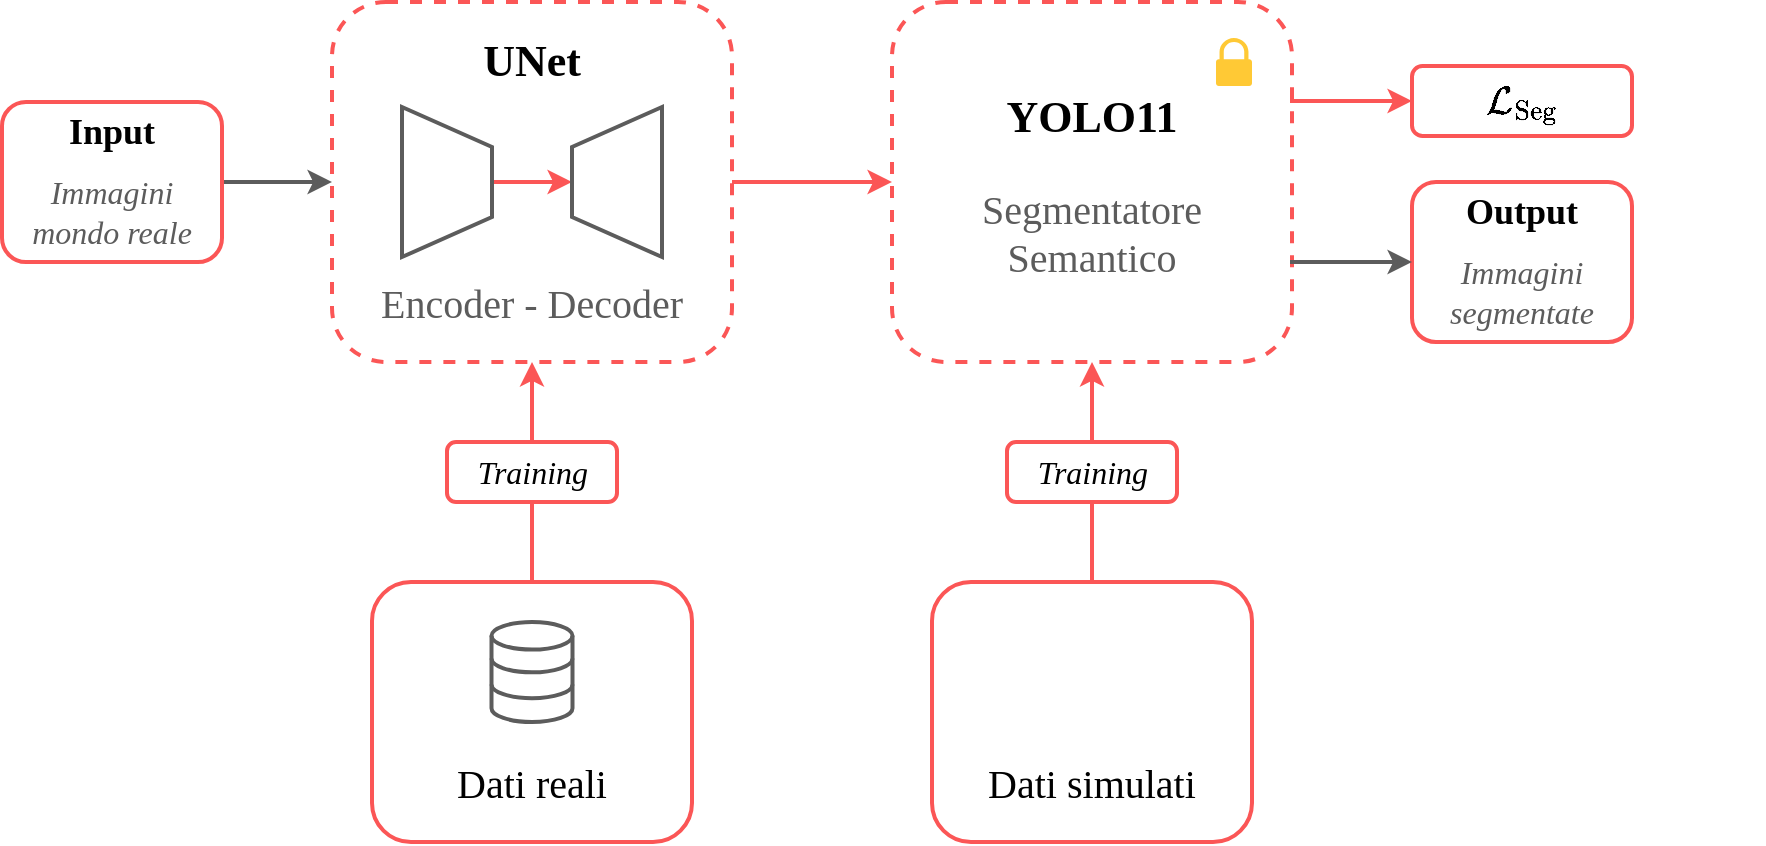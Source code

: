 <mxfile version="26.0.4">
  <diagram name="Page-1" id="28Tg4gX-hNRc7rQRmmWM">
    <mxGraphModel dx="182" dy="112" grid="1" gridSize="10" guides="1" tooltips="1" connect="1" arrows="1" fold="1" page="1" pageScale="1" pageWidth="850" pageHeight="1100" math="1" shadow="0">
      <root>
        <mxCell id="0" />
        <mxCell id="1" parent="0" />
        <mxCell id="sKd0x-B3Wk1eNcuhRph2-1" value="" style="rounded=1;whiteSpace=wrap;html=1;dashed=1;labelBorderColor=none;strokeWidth=2;strokeColor=light-dark(#FB5656,#EDEDED);" parent="1" vertex="1">
          <mxGeometry x="465" y="190" width="200" height="180" as="geometry" />
        </mxCell>
        <mxCell id="sKd0x-B3Wk1eNcuhRph2-2" value="Segmentatore Semantico" style="text;html=1;align=center;verticalAlign=middle;whiteSpace=wrap;rounded=0;fontSize=20;fontFamily=Computer Modern;fontColor=light-dark(#5C5C5C,#EDEDED);" parent="1" vertex="1">
          <mxGeometry x="495" y="280" width="140" height="50" as="geometry" />
        </mxCell>
        <mxCell id="lngn1gzzgq_zDYMkG9Nx-1" value="YOLO11" style="text;html=1;align=center;verticalAlign=middle;whiteSpace=wrap;rounded=0;fontSize=22;fontFamily=Computer Modern;fontStyle=1" parent="1" vertex="1">
          <mxGeometry x="495" y="232.5" width="140" height="30" as="geometry" />
        </mxCell>
        <mxCell id="lngn1gzzgq_zDYMkG9Nx-3" value="" style="sketch=0;pointerEvents=1;shadow=0;dashed=0;html=1;strokeColor=none;labelPosition=center;verticalLabelPosition=bottom;verticalAlign=top;outlineConnect=0;align=center;shape=mxgraph.office.security.lock_protected;fillColor=#FFC935;" parent="1" vertex="1">
          <mxGeometry x="627" y="208" width="18" height="24" as="geometry" />
        </mxCell>
        <mxCell id="lngn1gzzgq_zDYMkG9Nx-13" style="edgeStyle=orthogonalEdgeStyle;rounded=0;orthogonalLoop=1;jettySize=auto;html=1;entryX=0.5;entryY=1;entryDx=0;entryDy=0;strokeWidth=2;strokeColor=#FB5656;" parent="1" source="lngn1gzzgq_zDYMkG9Nx-11" target="sKd0x-B3Wk1eNcuhRph2-1" edge="1">
          <mxGeometry relative="1" as="geometry" />
        </mxCell>
        <mxCell id="lngn1gzzgq_zDYMkG9Nx-11" value="" style="rounded=1;whiteSpace=wrap;html=1;strokeColor=light-dark(#FB5656,#EDEDED);strokeWidth=2;align=center;verticalAlign=middle;fontFamily=Helvetica;fontSize=12;fontColor=default;labelBorderColor=none;fillColor=default;" parent="1" vertex="1">
          <mxGeometry x="485" y="480" width="160" height="130" as="geometry" />
        </mxCell>
        <mxCell id="lngn1gzzgq_zDYMkG9Nx-10" value="Dati simulati" style="text;html=1;align=center;verticalAlign=middle;whiteSpace=wrap;rounded=0;fontSize=20;fontFamily=Computer Modern;fontColor=light-dark(#000000,#EDEDED);" parent="1" vertex="1">
          <mxGeometry x="494.99" y="560" width="140" height="40" as="geometry" />
        </mxCell>
        <mxCell id="lngn1gzzgq_zDYMkG9Nx-8" value="Training" style="text;align=center;verticalAlign=middle;rounded=1;strokeColor=#FB5656;whiteSpace=wrap;labelBackgroundColor=default;horizontal=1;glass=0;shadow=0;strokeWidth=2;fillColor=default;fontFamily=Computer Modern;fontSize=16;fontStyle=2" parent="1" vertex="1">
          <mxGeometry x="522.5" y="410" width="85" height="30" as="geometry" />
        </mxCell>
        <mxCell id="WqyHdUrMjp-XTAPlBZOc-2" style="edgeStyle=orthogonalEdgeStyle;rounded=0;orthogonalLoop=1;jettySize=auto;html=1;entryX=0.995;entryY=0.275;entryDx=0;entryDy=0;strokeColor=#FB5656;strokeWidth=2;align=center;verticalAlign=middle;fontFamily=Helvetica;fontSize=11;fontColor=default;labelBackgroundColor=default;endArrow=none;startArrow=classic;startFill=1;endFill=0;entryPerimeter=0;" parent="1" source="lngn1gzzgq_zDYMkG9Nx-15" target="sKd0x-B3Wk1eNcuhRph2-1" edge="1">
          <mxGeometry relative="1" as="geometry" />
        </mxCell>
        <mxCell id="lngn1gzzgq_zDYMkG9Nx-15" value="$$\mathcal{L}_{\text{Seg}}$$" style="text;align=center;verticalAlign=middle;rounded=1;strokeColor=#FB5656;whiteSpace=wrap;labelBackgroundColor=none;horizontal=1;glass=0;shadow=0;strokeWidth=2;fillColor=default;fontFamily=Computer Modern;fontSize=19;fontColor=default;" parent="1" vertex="1">
          <mxGeometry x="725" y="222" width="110" height="35" as="geometry" />
        </mxCell>
        <mxCell id="lngn1gzzgq_zDYMkG9Nx-27" value="" style="rounded=1;whiteSpace=wrap;html=1;dashed=1;labelBorderColor=none;strokeWidth=2;strokeColor=light-dark(#FB5656,#EDEDED);" parent="1" vertex="1">
          <mxGeometry x="185" y="190" width="200" height="180" as="geometry" />
        </mxCell>
        <mxCell id="lngn1gzzgq_zDYMkG9Nx-28" style="edgeStyle=orthogonalEdgeStyle;rounded=0;orthogonalLoop=1;jettySize=auto;html=1;entryX=0.5;entryY=0;entryDx=0;entryDy=0;strokeColor=#FB5656;strokeWidth=2;align=center;verticalAlign=middle;fontFamily=Helvetica;fontSize=11;fontColor=default;labelBackgroundColor=default;endArrow=classic;" parent="1" source="lngn1gzzgq_zDYMkG9Nx-24" target="lngn1gzzgq_zDYMkG9Nx-25" edge="1">
          <mxGeometry relative="1" as="geometry" />
        </mxCell>
        <mxCell id="lngn1gzzgq_zDYMkG9Nx-24" value="" style="shape=trapezoid;perimeter=trapezoidPerimeter;whiteSpace=wrap;html=1;fixedSize=1;rotation=90;strokeWidth=2;fontColor=#5C5C5C;strokeColor=#5C5C5C;" parent="1" vertex="1">
          <mxGeometry x="205" y="257.5" width="75" height="45" as="geometry" />
        </mxCell>
        <mxCell id="lngn1gzzgq_zDYMkG9Nx-25" value="" style="shape=trapezoid;perimeter=trapezoidPerimeter;whiteSpace=wrap;html=1;fixedSize=1;rotation=-90;strokeWidth=2;fontColor=#5C5C5C;strokeColor=#5C5C5C;" parent="1" vertex="1">
          <mxGeometry x="290" y="257.5" width="75" height="45" as="geometry" />
        </mxCell>
        <mxCell id="lngn1gzzgq_zDYMkG9Nx-30" value="UNet" style="text;html=1;align=center;verticalAlign=middle;whiteSpace=wrap;rounded=0;fontSize=22;fontFamily=Computer Modern;fontStyle=1" parent="1" vertex="1">
          <mxGeometry x="215" y="200" width="140" height="40" as="geometry" />
        </mxCell>
        <mxCell id="lngn1gzzgq_zDYMkG9Nx-32" value="Encoder - Decoder" style="text;html=1;align=center;verticalAlign=middle;whiteSpace=wrap;rounded=0;fontSize=20;fontFamily=Computer Modern;fontColor=light-dark(#5C5C5C,#EDEDED);" parent="1" vertex="1">
          <mxGeometry x="205" y="320" width="160" height="40" as="geometry" />
        </mxCell>
        <mxCell id="lngn1gzzgq_zDYMkG9Nx-29" style="edgeStyle=orthogonalEdgeStyle;rounded=0;orthogonalLoop=1;jettySize=auto;html=1;entryX=0;entryY=0.5;entryDx=0;entryDy=0;strokeColor=#FB5656;strokeWidth=2;align=center;verticalAlign=middle;fontFamily=Helvetica;fontSize=11;fontColor=default;labelBackgroundColor=default;endArrow=classic;exitX=1;exitY=0.5;exitDx=0;exitDy=0;" parent="1" source="lngn1gzzgq_zDYMkG9Nx-27" target="sKd0x-B3Wk1eNcuhRph2-1" edge="1">
          <mxGeometry relative="1" as="geometry">
            <mxPoint x="355" y="280" as="sourcePoint" />
          </mxGeometry>
        </mxCell>
        <mxCell id="lngn1gzzgq_zDYMkG9Nx-37" style="edgeStyle=orthogonalEdgeStyle;rounded=0;orthogonalLoop=1;jettySize=auto;html=1;entryX=0.5;entryY=1;entryDx=0;entryDy=0;strokeColor=#FB5656;strokeWidth=2;align=center;verticalAlign=middle;fontFamily=Helvetica;fontSize=11;fontColor=default;labelBackgroundColor=default;endArrow=classic;" parent="1" source="lngn1gzzgq_zDYMkG9Nx-33" target="lngn1gzzgq_zDYMkG9Nx-27" edge="1">
          <mxGeometry relative="1" as="geometry" />
        </mxCell>
        <mxCell id="lngn1gzzgq_zDYMkG9Nx-33" value="" style="rounded=1;whiteSpace=wrap;html=1;strokeColor=light-dark(#FB5656,#EDEDED);strokeWidth=2;align=center;verticalAlign=middle;fontFamily=Helvetica;fontSize=12;fontColor=default;labelBorderColor=none;fillColor=default;" parent="1" vertex="1">
          <mxGeometry x="205" y="480" width="160" height="130" as="geometry" />
        </mxCell>
        <mxCell id="lngn1gzzgq_zDYMkG9Nx-34" value="" style="html=1;verticalLabelPosition=bottom;align=center;labelBackgroundColor=#ffffff;verticalAlign=top;strokeWidth=2;strokeColor=#5C5C5C;shadow=0;dashed=0;shape=mxgraph.ios7.icons.data;" parent="1" vertex="1">
          <mxGeometry x="264.75" y="500" width="40.5" height="50" as="geometry" />
        </mxCell>
        <mxCell id="lngn1gzzgq_zDYMkG9Nx-35" value="Dati reali" style="text;html=1;align=center;verticalAlign=middle;whiteSpace=wrap;rounded=0;fontSize=20;fontFamily=Computer Modern;fontColor=light-dark(#000000,#EDEDED);" parent="1" vertex="1">
          <mxGeometry x="215" y="560" width="140" height="40" as="geometry" />
        </mxCell>
        <mxCell id="lngn1gzzgq_zDYMkG9Nx-36" value="Training" style="text;align=center;verticalAlign=middle;rounded=1;strokeColor=#FB5656;whiteSpace=wrap;labelBackgroundColor=default;horizontal=1;glass=0;shadow=0;strokeWidth=2;fillColor=default;fontFamily=Computer Modern;fontSize=16;fontStyle=2" parent="1" vertex="1">
          <mxGeometry x="242.5" y="410" width="85" height="30" as="geometry" />
        </mxCell>
        <mxCell id="lngn1gzzgq_zDYMkG9Nx-39" value="" style="shape=image;verticalLabelPosition=bottom;labelBackgroundColor=default;verticalAlign=top;aspect=fixed;imageAspect=0;image=https://evalai.s3.amazonaws.com/media/logos/98bede2b-45e0-4a3f-a8c9-11fb665e15a4.png;" parent="1" vertex="1">
          <mxGeometry x="521.56" y="492.5" width="86.86" height="65" as="geometry" />
        </mxCell>
        <mxCell id="9r3Igi2WELpMm40hXruu-11" style="edgeStyle=orthogonalEdgeStyle;rounded=0;orthogonalLoop=1;jettySize=auto;html=1;entryX=0;entryY=0.5;entryDx=0;entryDy=0;strokeColor=#5C5C5C;strokeWidth=2;align=center;verticalAlign=middle;fontFamily=Helvetica;fontSize=11;fontColor=default;labelBackgroundColor=default;endArrow=classic;" parent="1" source="9r3Igi2WELpMm40hXruu-3" target="lngn1gzzgq_zDYMkG9Nx-27" edge="1">
          <mxGeometry relative="1" as="geometry" />
        </mxCell>
        <mxCell id="9r3Igi2WELpMm40hXruu-3" value="" style="rounded=1;whiteSpace=wrap;html=1;strokeWidth=2;strokeColor=#FB5656;" parent="1" vertex="1">
          <mxGeometry x="20" y="240" width="110" height="80" as="geometry" />
        </mxCell>
        <mxCell id="9r3Igi2WELpMm40hXruu-5" value="Immagini mondo reale" style="text;html=1;align=center;verticalAlign=middle;whiteSpace=wrap;rounded=0;fontSize=16;fontFamily=Computer Modern;fontStyle=2;fontColor=#5C5C5C;" parent="1" vertex="1">
          <mxGeometry x="26.25" y="280" width="97.5" height="30" as="geometry" />
        </mxCell>
        <mxCell id="9r3Igi2WELpMm40hXruu-6" value="Input" style="text;html=1;align=center;verticalAlign=middle;whiteSpace=wrap;rounded=0;fontSize=18;fontStyle=1;fontFamily=Computer Modern;" parent="1" vertex="1">
          <mxGeometry x="45" y="240" width="60" height="30" as="geometry" />
        </mxCell>
        <mxCell id="9r3Igi2WELpMm40hXruu-7" value="" style="rounded=1;whiteSpace=wrap;html=1;strokeWidth=2;strokeColor=#FB5656;" parent="1" vertex="1">
          <mxGeometry x="725" y="280" width="110" height="80" as="geometry" />
        </mxCell>
        <mxCell id="9r3Igi2WELpMm40hXruu-8" value="Immagini segmentate" style="text;html=1;align=center;verticalAlign=middle;whiteSpace=wrap;rounded=0;fontSize=16;fontFamily=Computer Modern;fontStyle=2;fontColor=#5C5C5C;" parent="1" vertex="1">
          <mxGeometry x="731.25" y="320" width="97.5" height="30" as="geometry" />
        </mxCell>
        <mxCell id="9r3Igi2WELpMm40hXruu-9" value="Output" style="text;html=1;align=center;verticalAlign=middle;whiteSpace=wrap;rounded=0;fontSize=18;fontStyle=1;fontFamily=Computer Modern;" parent="1" vertex="1">
          <mxGeometry x="750" y="280" width="60" height="30" as="geometry" />
        </mxCell>
        <mxCell id="WqyHdUrMjp-XTAPlBZOc-5" style="edgeStyle=elbowEdgeStyle;rounded=0;orthogonalLoop=1;jettySize=auto;html=1;strokeColor=#5C5C5C;strokeWidth=2;align=center;verticalAlign=middle;fontFamily=Helvetica;fontSize=11;fontColor=default;labelBackgroundColor=default;endArrow=none;startArrow=classic;startFill=1;endFill=0;" parent="1" source="9r3Igi2WELpMm40hXruu-7" edge="1">
          <mxGeometry relative="1" as="geometry">
            <mxPoint x="664" y="320" as="targetPoint" />
          </mxGeometry>
        </mxCell>
      </root>
    </mxGraphModel>
  </diagram>
</mxfile>
